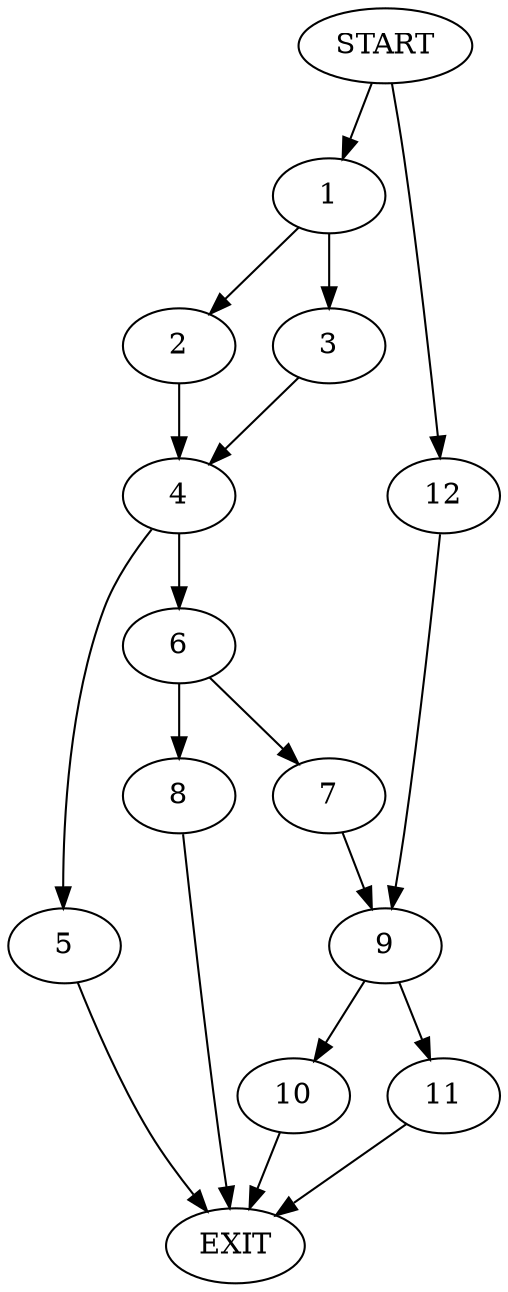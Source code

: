 digraph {
0 [label="START"]
13 [label="EXIT"]
0 -> 1
1 -> 2
1 -> 3
3 -> 4
2 -> 4
4 -> 5
4 -> 6
6 -> 7
6 -> 8
5 -> 13
7 -> 9
8 -> 13
9 -> 10
9 -> 11
10 -> 13
0 -> 12
12 -> 9
11 -> 13
}
